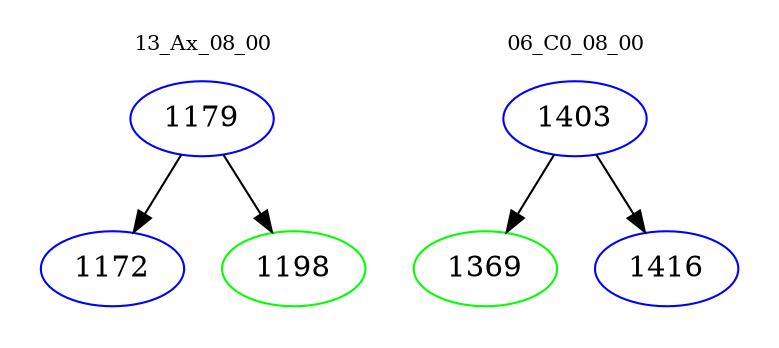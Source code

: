digraph{
subgraph cluster_0 {
color = white
label = "13_Ax_08_00";
fontsize=10;
T0_1179 [label="1179", color="blue"]
T0_1179 -> T0_1172 [color="black"]
T0_1172 [label="1172", color="blue"]
T0_1179 -> T0_1198 [color="black"]
T0_1198 [label="1198", color="green"]
}
subgraph cluster_1 {
color = white
label = "06_C0_08_00";
fontsize=10;
T1_1403 [label="1403", color="blue"]
T1_1403 -> T1_1369 [color="black"]
T1_1369 [label="1369", color="green"]
T1_1403 -> T1_1416 [color="black"]
T1_1416 [label="1416", color="blue"]
}
}
